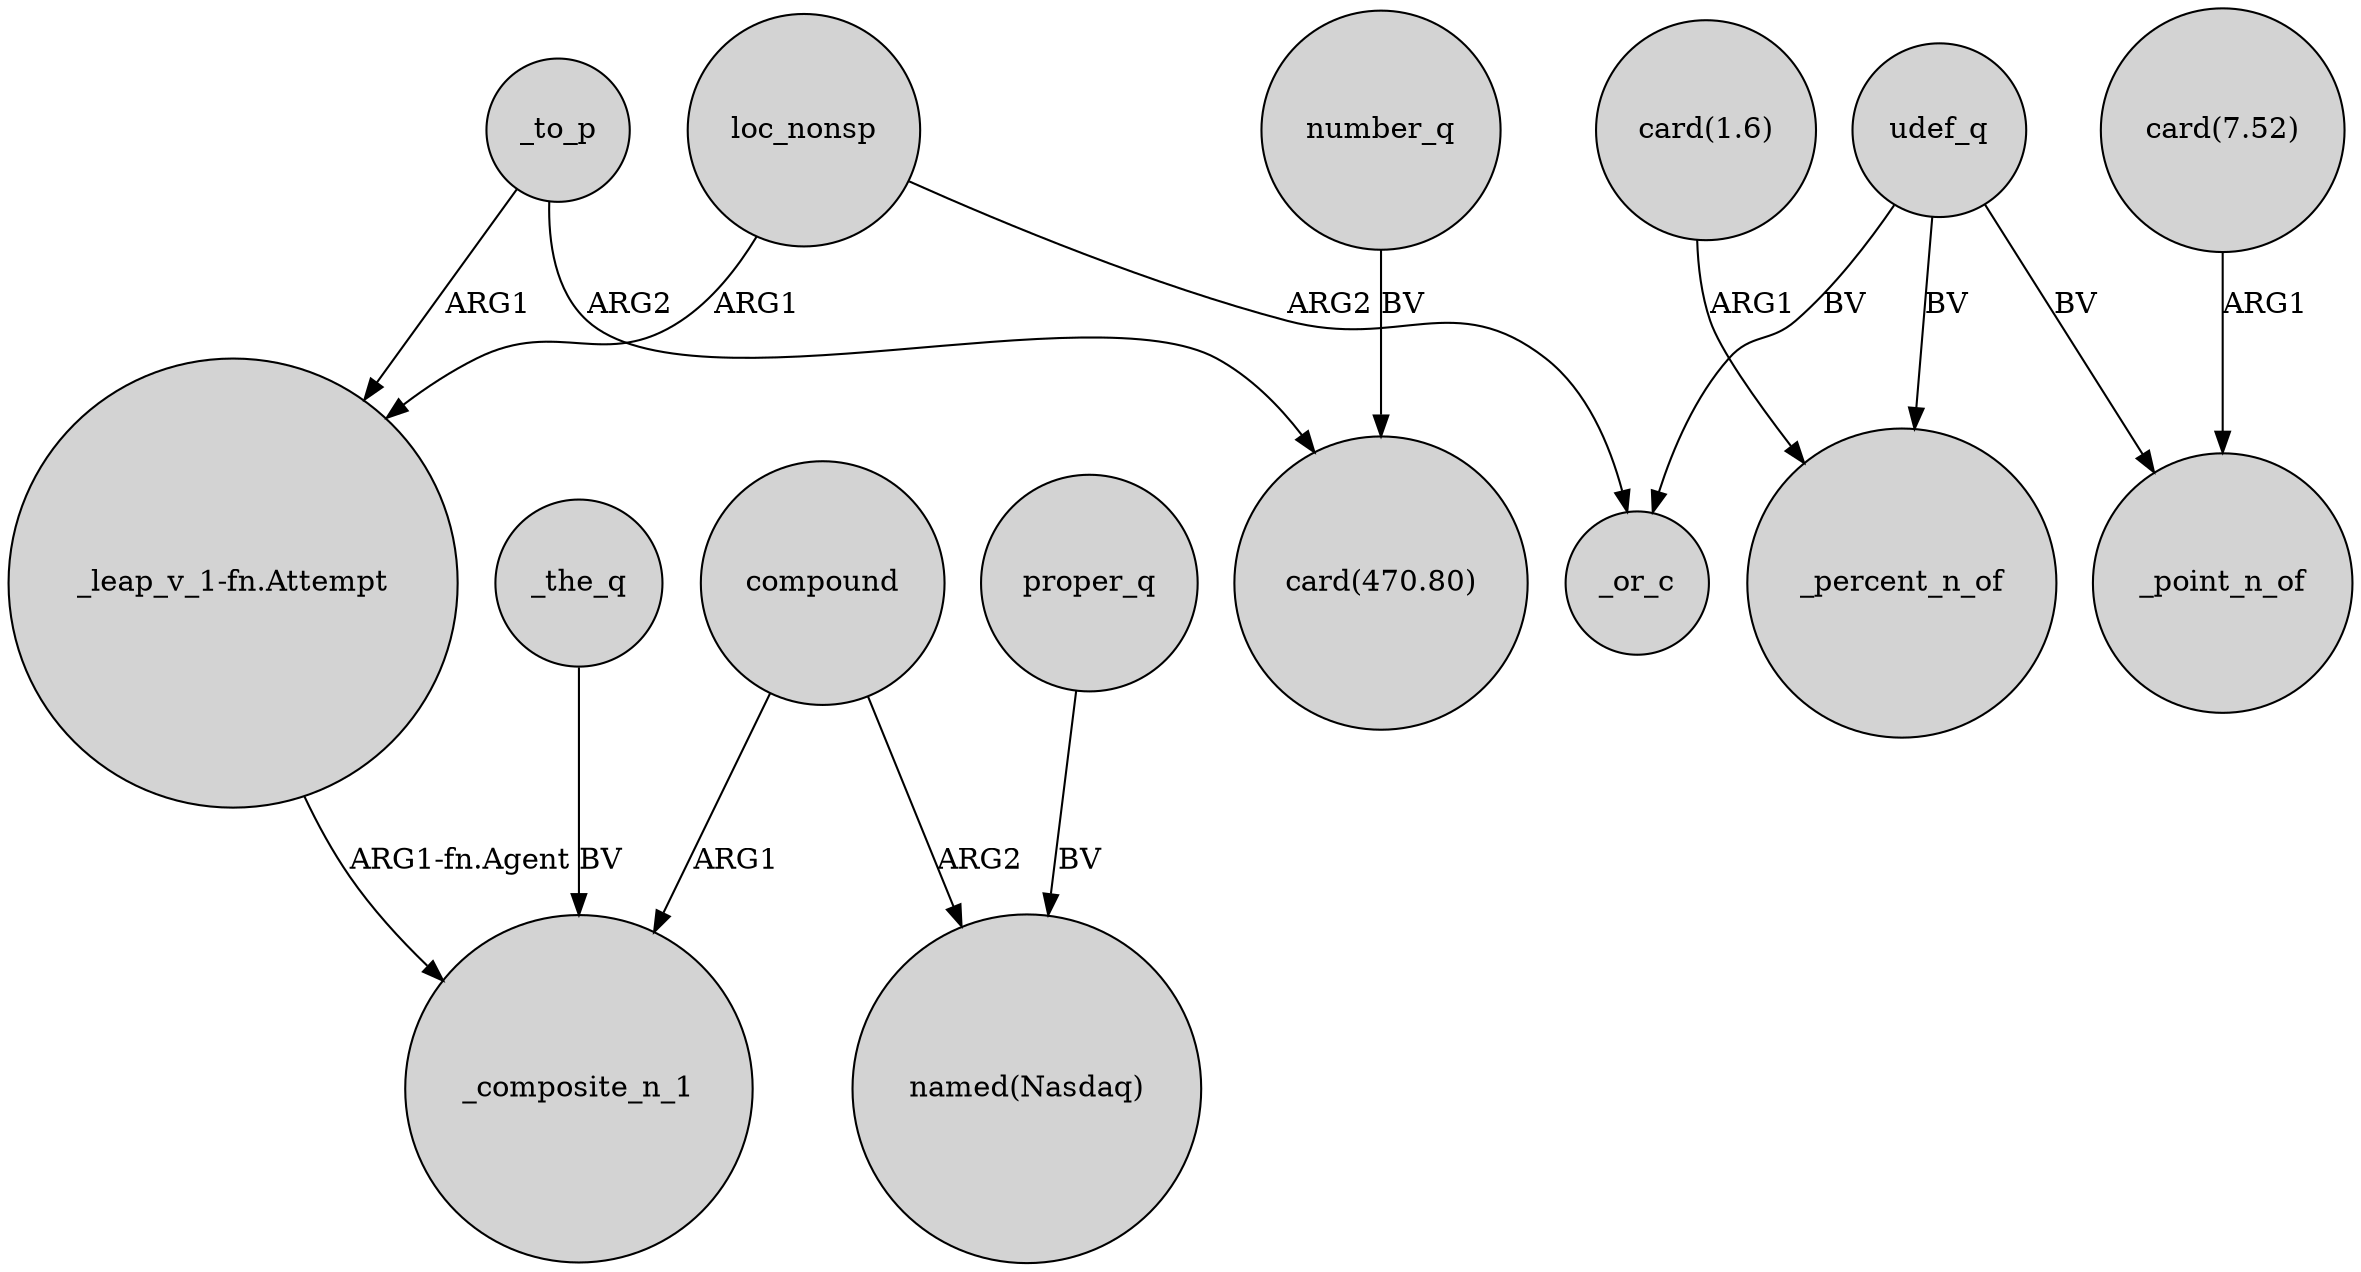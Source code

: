 digraph {
	node [shape=circle style=filled]
	_to_p -> "_leap_v_1-fn.Attempt" [label=ARG1]
	_to_p -> "card(470.80)" [label=ARG2]
	udef_q -> _percent_n_of [label=BV]
	"card(7.52)" -> _point_n_of [label=ARG1]
	"_leap_v_1-fn.Attempt" -> _composite_n_1 [label="ARG1-fn.Agent"]
	loc_nonsp -> "_leap_v_1-fn.Attempt" [label=ARG1]
	compound -> _composite_n_1 [label=ARG1]
	"card(1.6)" -> _percent_n_of [label=ARG1]
	udef_q -> _point_n_of [label=BV]
	number_q -> "card(470.80)" [label=BV]
	proper_q -> "named(Nasdaq)" [label=BV]
	udef_q -> _or_c [label=BV]
	loc_nonsp -> _or_c [label=ARG2]
	compound -> "named(Nasdaq)" [label=ARG2]
	_the_q -> _composite_n_1 [label=BV]
}

